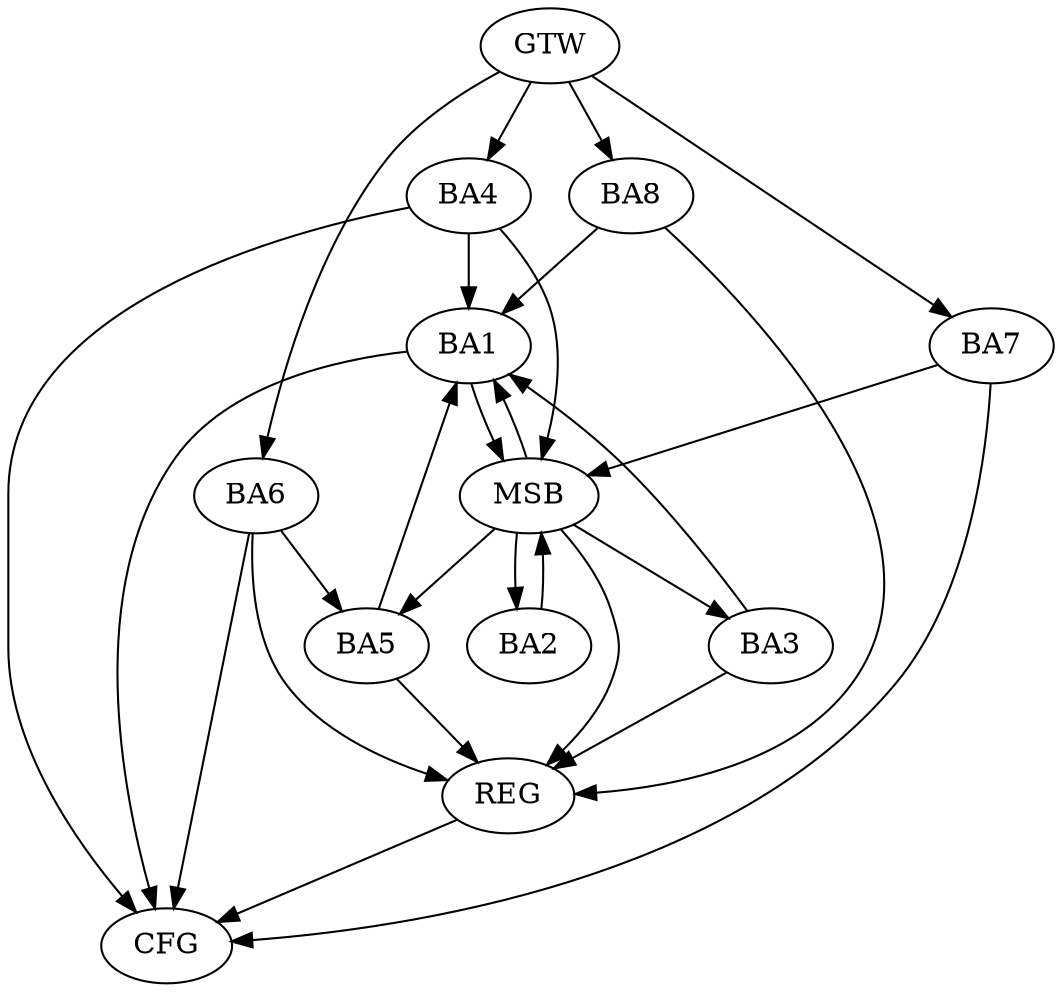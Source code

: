 strict digraph G {
  BA1 [ label="BA1" ];
  BA2 [ label="BA2" ];
  BA3 [ label="BA3" ];
  BA4 [ label="BA4" ];
  BA5 [ label="BA5" ];
  BA6 [ label="BA6" ];
  BA7 [ label="BA7" ];
  BA8 [ label="BA8" ];
  GTW [ label="GTW" ];
  REG [ label="REG" ];
  MSB [ label="MSB" ];
  CFG [ label="CFG" ];
  BA6 -> BA5;
  BA8 -> BA1;
  GTW -> BA4;
  GTW -> BA6;
  GTW -> BA7;
  GTW -> BA8;
  BA3 -> REG;
  BA5 -> REG;
  BA6 -> REG;
  BA8 -> REG;
  BA1 -> MSB;
  MSB -> BA2;
  MSB -> REG;
  BA2 -> MSB;
  MSB -> BA1;
  BA4 -> MSB;
  MSB -> BA3;
  BA7 -> MSB;
  MSB -> BA5;
  BA4 -> CFG;
  BA7 -> CFG;
  BA1 -> CFG;
  BA6 -> CFG;
  REG -> CFG;
  BA4 -> BA1;
  BA3 -> BA1;
  BA5 -> BA1;
}

